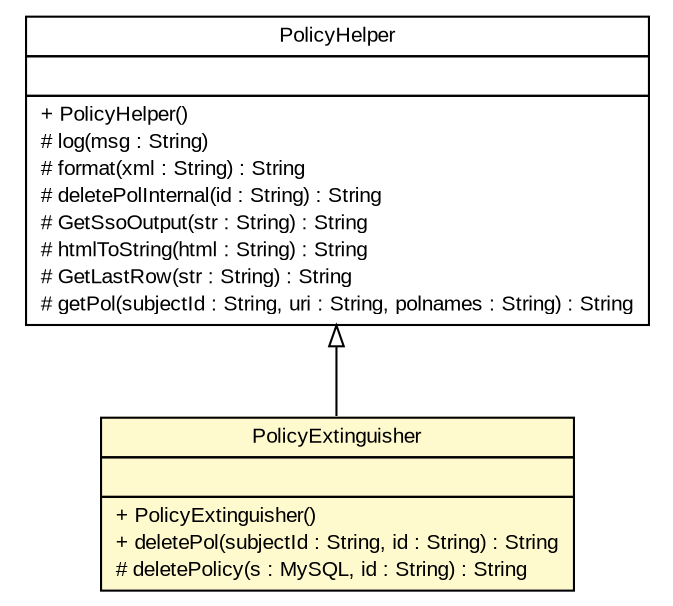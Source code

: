 #!/usr/local/bin/dot
#
# Class diagram 
# Generated by UmlGraph version 4.6 (http://www.spinellis.gr/sw/umlgraph)
#

digraph G {
	edge [fontname="arial",fontsize=10,labelfontname="arial",labelfontsize=10];
	node [fontname="arial",fontsize=10,shape=plaintext];
	// org.opentox.pol.xml.PolicyHelper
	c327 [label=<<table border="0" cellborder="1" cellspacing="0" cellpadding="2" port="p" href="./PolicyHelper.html">
		<tr><td><table border="0" cellspacing="0" cellpadding="1">
			<tr><td> PolicyHelper </td></tr>
		</table></td></tr>
		<tr><td><table border="0" cellspacing="0" cellpadding="1">
			<tr><td align="left">  </td></tr>
		</table></td></tr>
		<tr><td><table border="0" cellspacing="0" cellpadding="1">
			<tr><td align="left"> + PolicyHelper() </td></tr>
			<tr><td align="left"> # log(msg : String) </td></tr>
			<tr><td align="left"> # format(xml : String) : String </td></tr>
			<tr><td align="left"> # deletePolInternal(id : String) : String </td></tr>
			<tr><td align="left"> # GetSsoOutput(str : String) : String </td></tr>
			<tr><td align="left"> # htmlToString(html : String) : String </td></tr>
			<tr><td align="left"> # GetLastRow(str : String) : String </td></tr>
			<tr><td align="left"> # getPol(subjectId : String, uri : String, polnames : String) : String </td></tr>
		</table></td></tr>
		</table>>, fontname="arial", fontcolor="black", fontsize=10.0];
	// org.opentox.pol.xml.PolicyExtinguisher
	c328 [label=<<table border="0" cellborder="1" cellspacing="0" cellpadding="2" port="p" bgcolor="lemonChiffon" href="./PolicyExtinguisher.html">
		<tr><td><table border="0" cellspacing="0" cellpadding="1">
			<tr><td> PolicyExtinguisher </td></tr>
		</table></td></tr>
		<tr><td><table border="0" cellspacing="0" cellpadding="1">
			<tr><td align="left">  </td></tr>
		</table></td></tr>
		<tr><td><table border="0" cellspacing="0" cellpadding="1">
			<tr><td align="left"> + PolicyExtinguisher() </td></tr>
			<tr><td align="left"> + deletePol(subjectId : String, id : String) : String </td></tr>
			<tr><td align="left"> # deletePolicy(s : MySQL, id : String) : String </td></tr>
		</table></td></tr>
		</table>>, fontname="arial", fontcolor="black", fontsize=10.0];
	//org.opentox.pol.xml.PolicyExtinguisher extends org.opentox.pol.xml.PolicyHelper
	c327:p -> c328:p [dir=back,arrowtail=empty];
}

